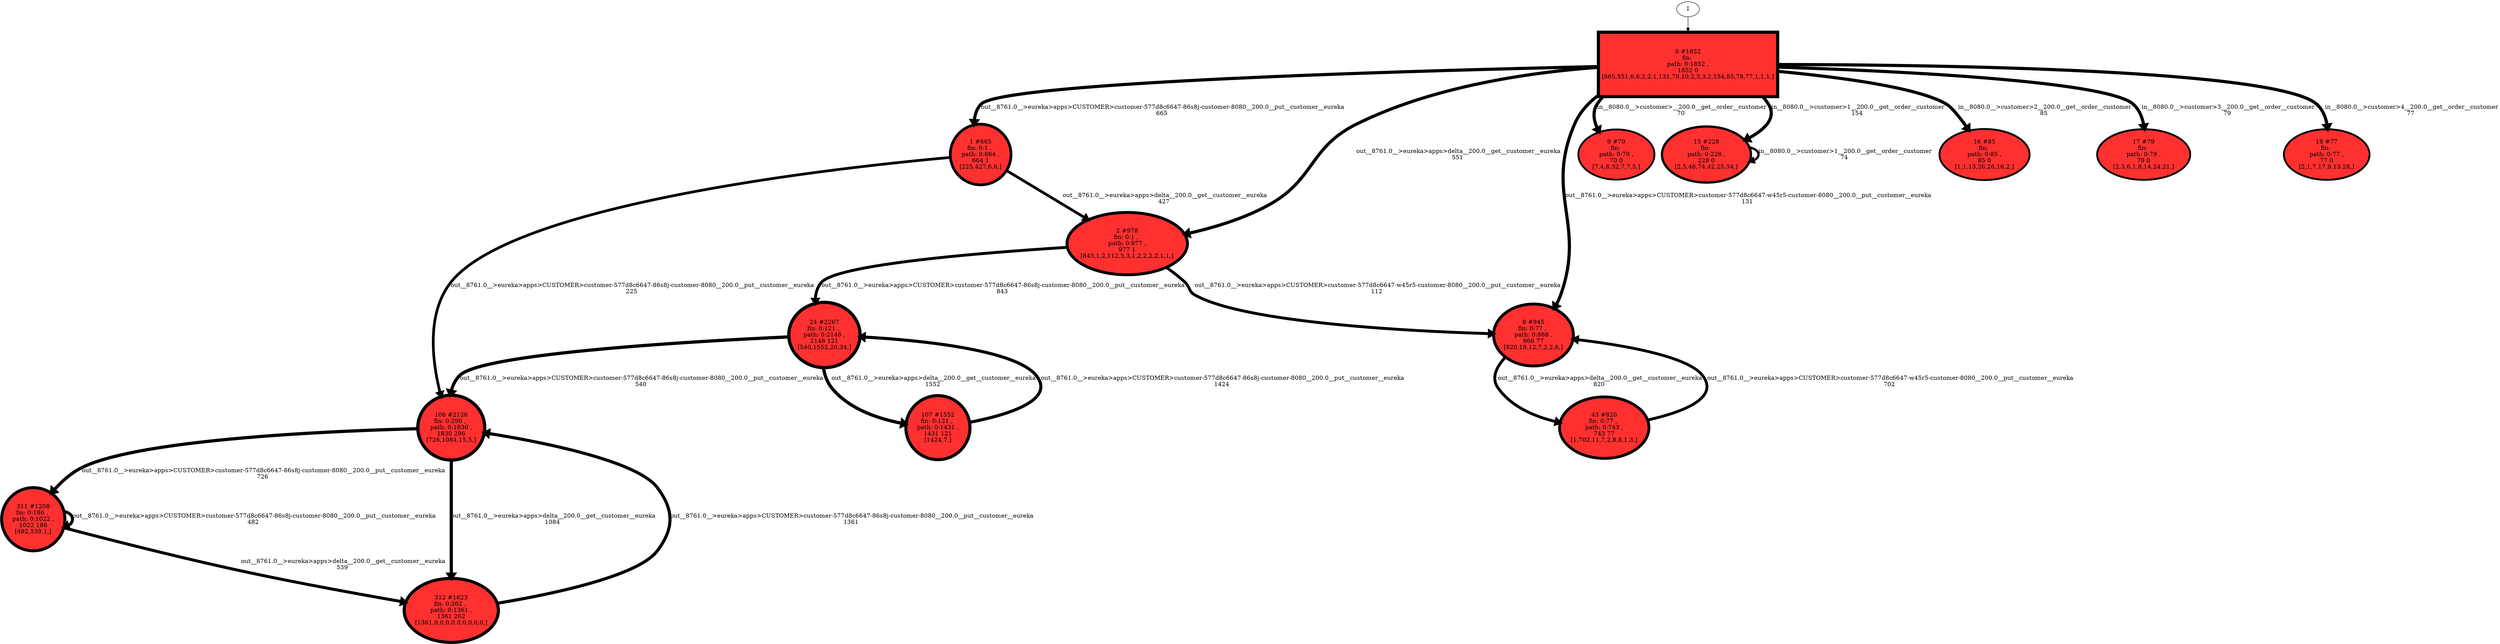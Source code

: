 // produced with flexfringe // 
digraph DFA {
	0 [label="root" shape=box];
		I -> 0;
	0 [ label="0 #1852
fin: 
 path: 0:1852 , 
1852 0
[665,551,6,6,2,2,1,131,70,10,2,3,3,2,154,85,79,77,1,1,1,]" , style=filled, fillcolor="firebrick1", width=2.14295, height=2.14295, penwidth=7.52456];
		0 -> 1 [label="out__8761.0__>eureka>apps>CUSTOMER>customer-577d8c6647-86s8j-customer-8080__200.0__put__customer__eureka
665 " , penwidth=7.52456 ];
		0 -> 2 [label="out__8761.0__>eureka>apps>delta__200.0__get__customer__eureka
551 " , penwidth=7.52456 ];
		0 -> 8 [label="out__8761.0__>eureka>apps>CUSTOMER>customer-577d8c6647-w45r5-customer-8080__200.0__put__customer__eureka
131 " , penwidth=7.52456 ];
		0 -> 9 [label="in__8080.0__>customer>__200.0__get__order__customer
70 " , penwidth=7.52456 ];
		0 -> 15 [label="in__8080.0__>customer>1__200.0__get__order__customer
154 " , penwidth=7.52456 ];
		0 -> 16 [label="in__8080.0__>customer>2__200.0__get__order__customer
85 " , penwidth=7.52456 ];
		0 -> 17 [label="in__8080.0__>customer>3__200.0__get__order__customer
79 " , penwidth=7.52456 ];
		0 -> 18 [label="in__8080.0__>customer>4__200.0__get__order__customer
77 " , penwidth=7.52456 ];
	1 [ label="1 #665
fin: 0:1 , 
 path: 0:664 , 
664 1
[225,427,6,6,]" , style=filled, fillcolor="firebrick1", width=2.01507, height=2.01507, penwidth=6.50129];
		1 -> 106 [label="out__8761.0__>eureka>apps>CUSTOMER>customer-577d8c6647-86s8j-customer-8080__200.0__put__customer__eureka
225 " , penwidth=6.50129 ];
		1 -> 2 [label="out__8761.0__>eureka>apps>delta__200.0__get__customer__eureka
427 " , penwidth=6.50129 ];
	2 [ label="2 #978
fin: 0:1 , 
 path: 0:977 , 
977 1
[843,1,2,112,5,3,1,2,2,2,2,1,1,]" , style=filled, fillcolor="firebrick1", width=2.06516, height=2.06516, penwidth=6.88653];
		2 -> 24 [label="out__8761.0__>eureka>apps>CUSTOMER>customer-577d8c6647-86s8j-customer-8080__200.0__put__customer__eureka
843 " , penwidth=6.88653 ];
		2 -> 8 [label="out__8761.0__>eureka>apps>CUSTOMER>customer-577d8c6647-w45r5-customer-8080__200.0__put__customer__eureka
112 " , penwidth=6.88653 ];
	8 [ label="8 #945
fin: 0:77 , 
 path: 0:868 , 
868 77
[820,19,12,7,2,2,6,]" , style=filled, fillcolor="firebrick1", width=2.0608, height=2.0608, penwidth=6.85224];
		8 -> 43 [label="out__8761.0__>eureka>apps>delta__200.0__get__customer__eureka
820 " , penwidth=6.85224 ];
	9 [ label="9 #70
fin: 
 path: 0:70 , 
70 0
[7,4,8,32,7,7,5,]" , style=filled, fillcolor="firebrick1", width=1.66064, height=1.66064, penwidth=4.26268];
	15 [ label="15 #228
fin: 
 path: 0:228 , 
228 0
[2,5,46,74,42,25,34,]" , style=filled, fillcolor="firebrick1", width=1.86155, height=1.86155, penwidth=5.43372];
		15 -> 15 [label="in__8080.0__>customer>1__200.0__get__order__customer
74 " , penwidth=5.43372 ];
	16 [ label="16 #85
fin: 
 path: 0:85 , 
85 0
[1,1,13,26,26,16,2,]" , style=filled, fillcolor="firebrick1", width=1.69641, height=1.69641, penwidth=4.45435];
	17 [ label="17 #79
fin: 
 path: 0:79 , 
79 0
[2,3,6,1,8,14,24,21,]" , style=filled, fillcolor="firebrick1", width=1.68307, height=1.68307, penwidth=4.38203];
	18 [ label="18 #77
fin: 
 path: 0:77 , 
77 0
[2,1,7,17,9,13,28,]" , style=filled, fillcolor="firebrick1", width=1.67835, height=1.67835, penwidth=4.35671];
	24 [ label="24 #2267
fin: 0:121 , 
 path: 0:2146 , 
2146 121
[540,1552,20,34,]" , style=filled, fillcolor="firebrick1", width=2.16638, height=2.16638, penwidth=7.72665];
		24 -> 106 [label="out__8761.0__>eureka>apps>CUSTOMER>customer-577d8c6647-86s8j-customer-8080__200.0__put__customer__eureka
540 " , penwidth=7.72665 ];
		24 -> 107 [label="out__8761.0__>eureka>apps>delta__200.0__get__customer__eureka
1552 " , penwidth=7.72665 ];
	43 [ label="43 #820
fin: 0:77 , 
 path: 0:743 , 
743 77
[1,702,11,7,2,8,8,1,3,]" , style=filled, fillcolor="firebrick1", width=2.04259, height=2.04259, penwidth=6.71052];
		43 -> 8 [label="out__8761.0__>eureka>apps>CUSTOMER>customer-577d8c6647-w45r5-customer-8080__200.0__put__customer__eureka
702 " , penwidth=6.71052 ];
	106 [ label="106 #2126
fin: 0:296 , 
 path: 0:1830 , 
1830 296
[726,1084,15,5,]" , style=filled, fillcolor="firebrick1", width=2.159, height=2.159, penwidth=7.66247];
		106 -> 311 [label="out__8761.0__>eureka>apps>CUSTOMER>customer-577d8c6647-86s8j-customer-8080__200.0__put__customer__eureka
726 " , penwidth=7.66247 ];
		106 -> 312 [label="out__8761.0__>eureka>apps>delta__200.0__get__customer__eureka
1084 " , penwidth=7.66247 ];
	107 [ label="107 #1552
fin: 0:121 , 
 path: 0:1431 , 
1431 121
[1424,7,]" , style=filled, fillcolor="firebrick1", width=2.12202, height=2.12202, penwidth=7.34794];
		107 -> 24 [label="out__8761.0__>eureka>apps>CUSTOMER>customer-577d8c6647-86s8j-customer-8080__200.0__put__customer__eureka
1424 " , penwidth=7.34794 ];
	311 [ label="311 #1208
fin: 0:186 , 
 path: 0:1022 , 
1022 186
[482,539,1,]" , style=filled, fillcolor="firebrick1", width=2.09156, height=2.09156, penwidth=7.09755];
		311 -> 311 [label="out__8761.0__>eureka>apps>CUSTOMER>customer-577d8c6647-86s8j-customer-8080__200.0__put__customer__eureka
482 " , penwidth=7.09755 ];
		311 -> 312 [label="out__8761.0__>eureka>apps>delta__200.0__get__customer__eureka
539 " , penwidth=7.09755 ];
	312 [ label="312 #1623
fin: 0:262 , 
 path: 0:1361 , 
1361 262
[1361,0,0,0,0,0,0,0,0,0,]" , style=filled, fillcolor="firebrick1", width=2.12736, height=2.12736, penwidth=7.39265];
		312 -> 106 [label="out__8761.0__>eureka>apps>CUSTOMER>customer-577d8c6647-86s8j-customer-8080__200.0__put__customer__eureka
1361 " , penwidth=7.39265 ];
}
